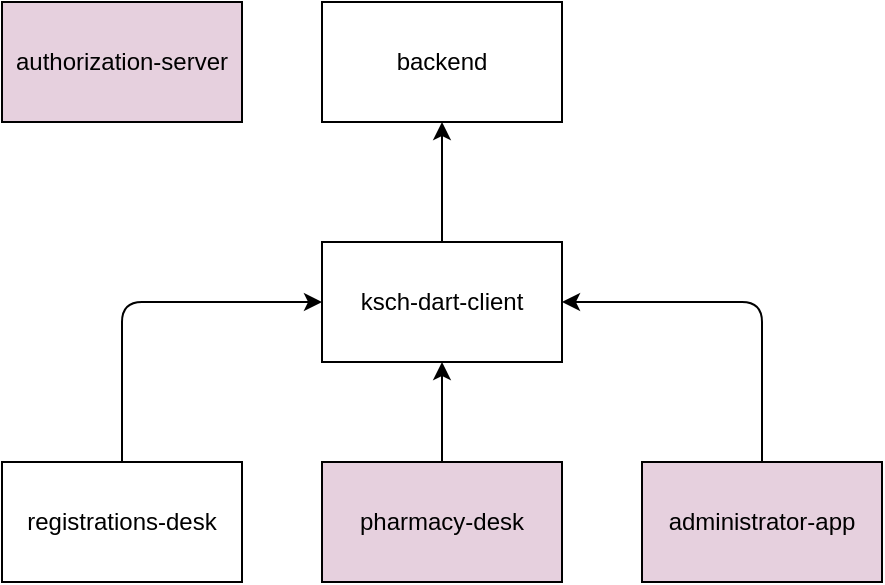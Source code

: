 <mxfile version="13.10.2" type="google"><diagram id="lBvZJ4uoNLVDLxvlvufj" name="Page-1"><mxGraphModel dx="1426" dy="769" grid="0" gridSize="10" guides="1" tooltips="1" connect="1" arrows="1" fold="1" page="1" pageScale="1" pageWidth="827" pageHeight="1169" math="0" shadow="0"><root><mxCell id="0"/><mxCell id="1" parent="0"/><mxCell id="phuk-4u-mQ30rTgJLxeM-1" value="backend" style="rounded=0;whiteSpace=wrap;html=1;" vertex="1" parent="1"><mxGeometry x="340" y="140" width="120" height="60" as="geometry"/></mxCell><mxCell id="phuk-4u-mQ30rTgJLxeM-2" value="ksch-dart-client" style="rounded=0;whiteSpace=wrap;html=1;" vertex="1" parent="1"><mxGeometry x="340" y="260" width="120" height="60" as="geometry"/></mxCell><mxCell id="phuk-4u-mQ30rTgJLxeM-3" value="registrations-desk" style="rounded=0;whiteSpace=wrap;html=1;" vertex="1" parent="1"><mxGeometry x="180" y="370" width="120" height="60" as="geometry"/></mxCell><mxCell id="phuk-4u-mQ30rTgJLxeM-4" value="authorization-server" style="rounded=0;whiteSpace=wrap;html=1;fillColor=#E6D0DE;" vertex="1" parent="1"><mxGeometry x="180" y="140" width="120" height="60" as="geometry"/></mxCell><mxCell id="phuk-4u-mQ30rTgJLxeM-5" value="pharmacy-desk" style="rounded=0;whiteSpace=wrap;html=1;fillColor=#E6D0DE;" vertex="1" parent="1"><mxGeometry x="340" y="370" width="120" height="60" as="geometry"/></mxCell><mxCell id="phuk-4u-mQ30rTgJLxeM-6" value="administrator-app" style="rounded=0;whiteSpace=wrap;html=1;fillColor=#E6D0DE;" vertex="1" parent="1"><mxGeometry x="500" y="370" width="120" height="60" as="geometry"/></mxCell><mxCell id="phuk-4u-mQ30rTgJLxeM-7" value="" style="endArrow=classic;html=1;" edge="1" parent="1" source="phuk-4u-mQ30rTgJLxeM-3" target="phuk-4u-mQ30rTgJLxeM-2"><mxGeometry width="50" height="50" relative="1" as="geometry"><mxPoint x="200" y="350" as="sourcePoint"/><mxPoint x="250" y="300" as="targetPoint"/><Array as="points"><mxPoint x="240" y="290"/></Array></mxGeometry></mxCell><mxCell id="phuk-4u-mQ30rTgJLxeM-8" value="" style="endArrow=classic;html=1;" edge="1" parent="1" source="phuk-4u-mQ30rTgJLxeM-5" target="phuk-4u-mQ30rTgJLxeM-2"><mxGeometry width="50" height="50" relative="1" as="geometry"><mxPoint x="590" y="310" as="sourcePoint"/><mxPoint x="640" y="260" as="targetPoint"/></mxGeometry></mxCell><mxCell id="phuk-4u-mQ30rTgJLxeM-9" value="" style="endArrow=classic;html=1;" edge="1" parent="1" source="phuk-4u-mQ30rTgJLxeM-6" target="phuk-4u-mQ30rTgJLxeM-2"><mxGeometry width="50" height="50" relative="1" as="geometry"><mxPoint x="540" y="320" as="sourcePoint"/><mxPoint x="590" y="270" as="targetPoint"/><Array as="points"><mxPoint x="560" y="290"/></Array></mxGeometry></mxCell><mxCell id="phuk-4u-mQ30rTgJLxeM-10" value="" style="endArrow=classic;html=1;" edge="1" parent="1" source="phuk-4u-mQ30rTgJLxeM-2" target="phuk-4u-mQ30rTgJLxeM-1"><mxGeometry width="50" height="50" relative="1" as="geometry"><mxPoint x="480" y="250" as="sourcePoint"/><mxPoint x="530" y="200" as="targetPoint"/></mxGeometry></mxCell></root></mxGraphModel></diagram></mxfile>